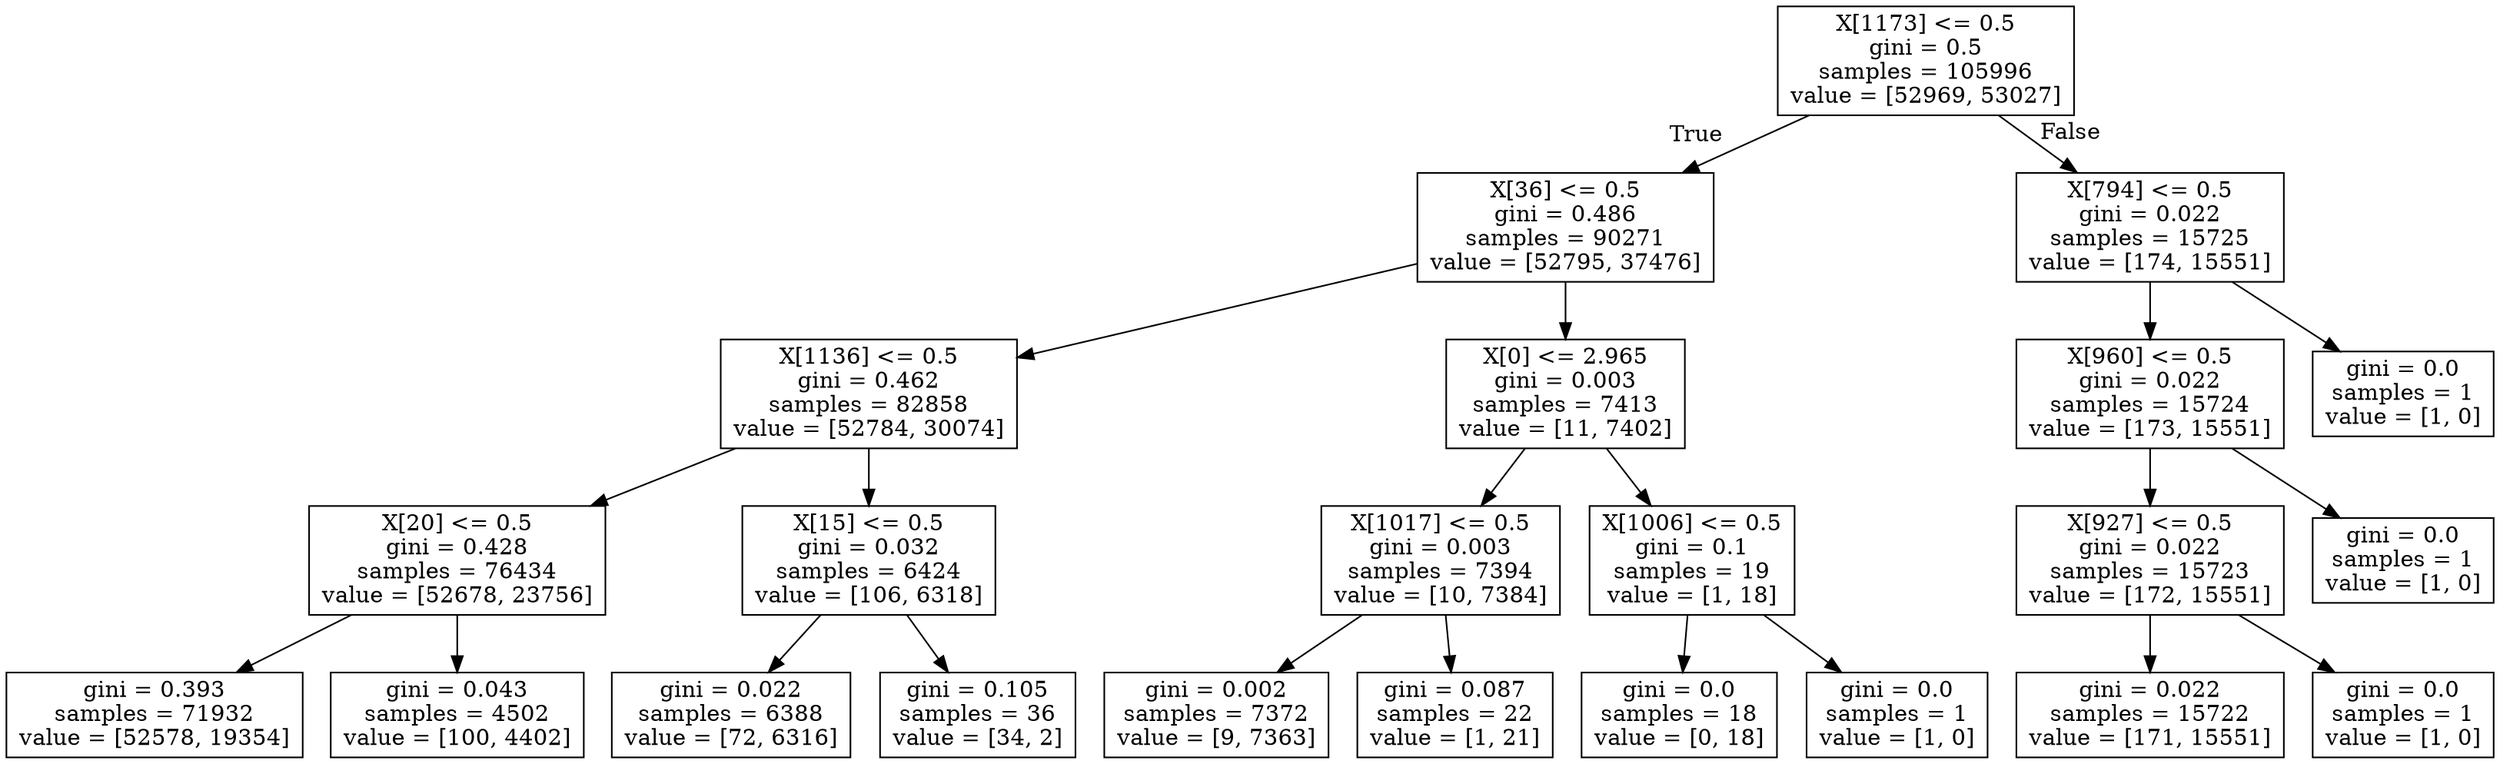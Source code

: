digraph Tree {
node [shape=box] ;
0 [label="X[1173] <= 0.5\ngini = 0.5\nsamples = 105996\nvalue = [52969, 53027]"] ;
1 [label="X[36] <= 0.5\ngini = 0.486\nsamples = 90271\nvalue = [52795, 37476]"] ;
0 -> 1 [labeldistance=2.5, labelangle=45, headlabel="True"] ;
2 [label="X[1136] <= 0.5\ngini = 0.462\nsamples = 82858\nvalue = [52784, 30074]"] ;
1 -> 2 ;
3 [label="X[20] <= 0.5\ngini = 0.428\nsamples = 76434\nvalue = [52678, 23756]"] ;
2 -> 3 ;
4 [label="gini = 0.393\nsamples = 71932\nvalue = [52578, 19354]"] ;
3 -> 4 ;
5 [label="gini = 0.043\nsamples = 4502\nvalue = [100, 4402]"] ;
3 -> 5 ;
6 [label="X[15] <= 0.5\ngini = 0.032\nsamples = 6424\nvalue = [106, 6318]"] ;
2 -> 6 ;
7 [label="gini = 0.022\nsamples = 6388\nvalue = [72, 6316]"] ;
6 -> 7 ;
8 [label="gini = 0.105\nsamples = 36\nvalue = [34, 2]"] ;
6 -> 8 ;
9 [label="X[0] <= 2.965\ngini = 0.003\nsamples = 7413\nvalue = [11, 7402]"] ;
1 -> 9 ;
10 [label="X[1017] <= 0.5\ngini = 0.003\nsamples = 7394\nvalue = [10, 7384]"] ;
9 -> 10 ;
11 [label="gini = 0.002\nsamples = 7372\nvalue = [9, 7363]"] ;
10 -> 11 ;
12 [label="gini = 0.087\nsamples = 22\nvalue = [1, 21]"] ;
10 -> 12 ;
13 [label="X[1006] <= 0.5\ngini = 0.1\nsamples = 19\nvalue = [1, 18]"] ;
9 -> 13 ;
14 [label="gini = 0.0\nsamples = 18\nvalue = [0, 18]"] ;
13 -> 14 ;
15 [label="gini = 0.0\nsamples = 1\nvalue = [1, 0]"] ;
13 -> 15 ;
16 [label="X[794] <= 0.5\ngini = 0.022\nsamples = 15725\nvalue = [174, 15551]"] ;
0 -> 16 [labeldistance=2.5, labelangle=-45, headlabel="False"] ;
17 [label="X[960] <= 0.5\ngini = 0.022\nsamples = 15724\nvalue = [173, 15551]"] ;
16 -> 17 ;
18 [label="X[927] <= 0.5\ngini = 0.022\nsamples = 15723\nvalue = [172, 15551]"] ;
17 -> 18 ;
19 [label="gini = 0.022\nsamples = 15722\nvalue = [171, 15551]"] ;
18 -> 19 ;
20 [label="gini = 0.0\nsamples = 1\nvalue = [1, 0]"] ;
18 -> 20 ;
21 [label="gini = 0.0\nsamples = 1\nvalue = [1, 0]"] ;
17 -> 21 ;
22 [label="gini = 0.0\nsamples = 1\nvalue = [1, 0]"] ;
16 -> 22 ;
}